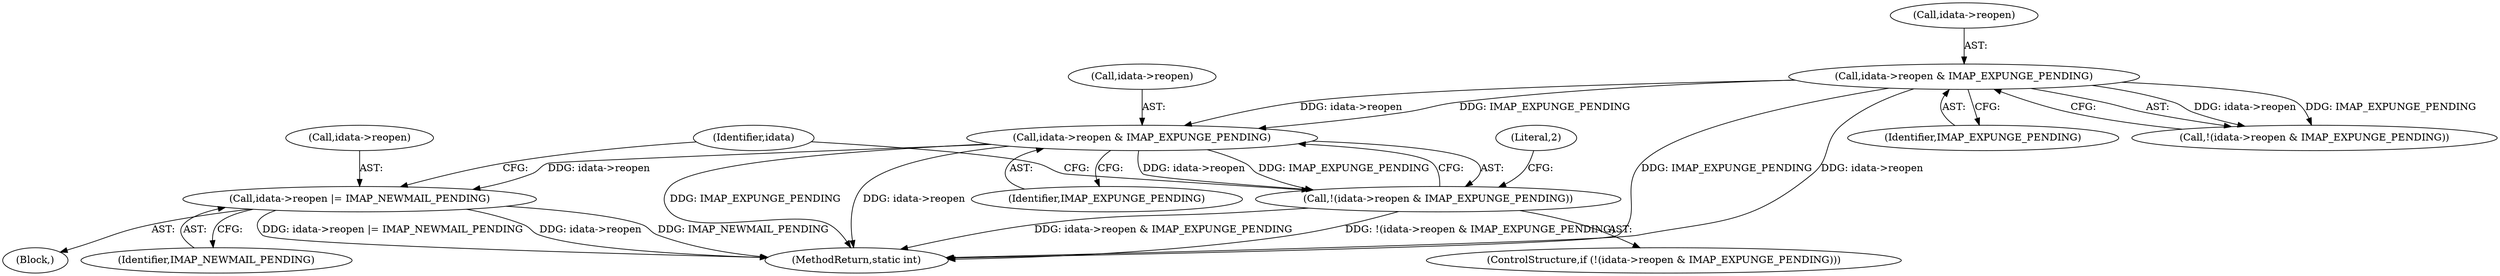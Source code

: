 digraph "0_neomutt_36a29280448097f34ce9c94606195f2ac643fed1@API" {
"1000203" [label="(Call,idata->reopen & IMAP_EXPUNGE_PENDING)"];
"1000173" [label="(Call,idata->reopen & IMAP_EXPUNGE_PENDING)"];
"1000202" [label="(Call,!(idata->reopen & IMAP_EXPUNGE_PENDING))"];
"1000216" [label="(Call,idata->reopen |= IMAP_NEWMAIL_PENDING)"];
"1000216" [label="(Call,idata->reopen |= IMAP_NEWMAIL_PENDING)"];
"1000201" [label="(ControlStructure,if (!(idata->reopen & IMAP_EXPUNGE_PENDING)))"];
"1000220" [label="(Identifier,IMAP_NEWMAIL_PENDING)"];
"1000177" [label="(Identifier,IMAP_EXPUNGE_PENDING)"];
"1000174" [label="(Call,idata->reopen)"];
"1000204" [label="(Call,idata->reopen)"];
"1000217" [label="(Call,idata->reopen)"];
"1000223" [label="(Identifier,idata)"];
"1000210" [label="(Literal,2)"];
"1000173" [label="(Call,idata->reopen & IMAP_EXPUNGE_PENDING)"];
"1000208" [label="(Block,)"];
"1000202" [label="(Call,!(idata->reopen & IMAP_EXPUNGE_PENDING))"];
"1000207" [label="(Identifier,IMAP_EXPUNGE_PENDING)"];
"1000203" [label="(Call,idata->reopen & IMAP_EXPUNGE_PENDING)"];
"1000172" [label="(Call,!(idata->reopen & IMAP_EXPUNGE_PENDING))"];
"1000402" [label="(MethodReturn,static int)"];
"1000203" -> "1000202"  [label="AST: "];
"1000203" -> "1000207"  [label="CFG: "];
"1000204" -> "1000203"  [label="AST: "];
"1000207" -> "1000203"  [label="AST: "];
"1000202" -> "1000203"  [label="CFG: "];
"1000203" -> "1000402"  [label="DDG: IMAP_EXPUNGE_PENDING"];
"1000203" -> "1000402"  [label="DDG: idata->reopen"];
"1000203" -> "1000202"  [label="DDG: idata->reopen"];
"1000203" -> "1000202"  [label="DDG: IMAP_EXPUNGE_PENDING"];
"1000173" -> "1000203"  [label="DDG: idata->reopen"];
"1000173" -> "1000203"  [label="DDG: IMAP_EXPUNGE_PENDING"];
"1000203" -> "1000216"  [label="DDG: idata->reopen"];
"1000173" -> "1000172"  [label="AST: "];
"1000173" -> "1000177"  [label="CFG: "];
"1000174" -> "1000173"  [label="AST: "];
"1000177" -> "1000173"  [label="AST: "];
"1000172" -> "1000173"  [label="CFG: "];
"1000173" -> "1000402"  [label="DDG: IMAP_EXPUNGE_PENDING"];
"1000173" -> "1000402"  [label="DDG: idata->reopen"];
"1000173" -> "1000172"  [label="DDG: idata->reopen"];
"1000173" -> "1000172"  [label="DDG: IMAP_EXPUNGE_PENDING"];
"1000202" -> "1000201"  [label="AST: "];
"1000210" -> "1000202"  [label="CFG: "];
"1000223" -> "1000202"  [label="CFG: "];
"1000202" -> "1000402"  [label="DDG: idata->reopen & IMAP_EXPUNGE_PENDING"];
"1000202" -> "1000402"  [label="DDG: !(idata->reopen & IMAP_EXPUNGE_PENDING)"];
"1000216" -> "1000208"  [label="AST: "];
"1000216" -> "1000220"  [label="CFG: "];
"1000217" -> "1000216"  [label="AST: "];
"1000220" -> "1000216"  [label="AST: "];
"1000223" -> "1000216"  [label="CFG: "];
"1000216" -> "1000402"  [label="DDG: idata->reopen |= IMAP_NEWMAIL_PENDING"];
"1000216" -> "1000402"  [label="DDG: idata->reopen"];
"1000216" -> "1000402"  [label="DDG: IMAP_NEWMAIL_PENDING"];
}

